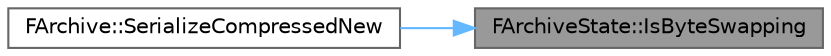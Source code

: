 digraph "FArchiveState::IsByteSwapping"
{
 // INTERACTIVE_SVG=YES
 // LATEX_PDF_SIZE
  bgcolor="transparent";
  edge [fontname=Helvetica,fontsize=10,labelfontname=Helvetica,labelfontsize=10];
  node [fontname=Helvetica,fontsize=10,shape=box,height=0.2,width=0.4];
  rankdir="RL";
  Node1 [id="Node000001",label="FArchiveState::IsByteSwapping",height=0.2,width=0.4,color="gray40", fillcolor="grey60", style="filled", fontcolor="black",tooltip="Returns true if data larger than 1 byte should be swapped to deal with endian mismatches."];
  Node1 -> Node2 [id="edge1_Node000001_Node000002",dir="back",color="steelblue1",style="solid",tooltip=" "];
  Node2 [id="Node000002",label="FArchive::SerializeCompressedNew",height=0.2,width=0.4,color="grey40", fillcolor="white", style="filled",URL="$d0/df8/classFArchive.html#a8853228d50e4df3576e80d840a6fa58a",tooltip="Serializes and compresses/ uncompresses data with default compressor choices."];
}
